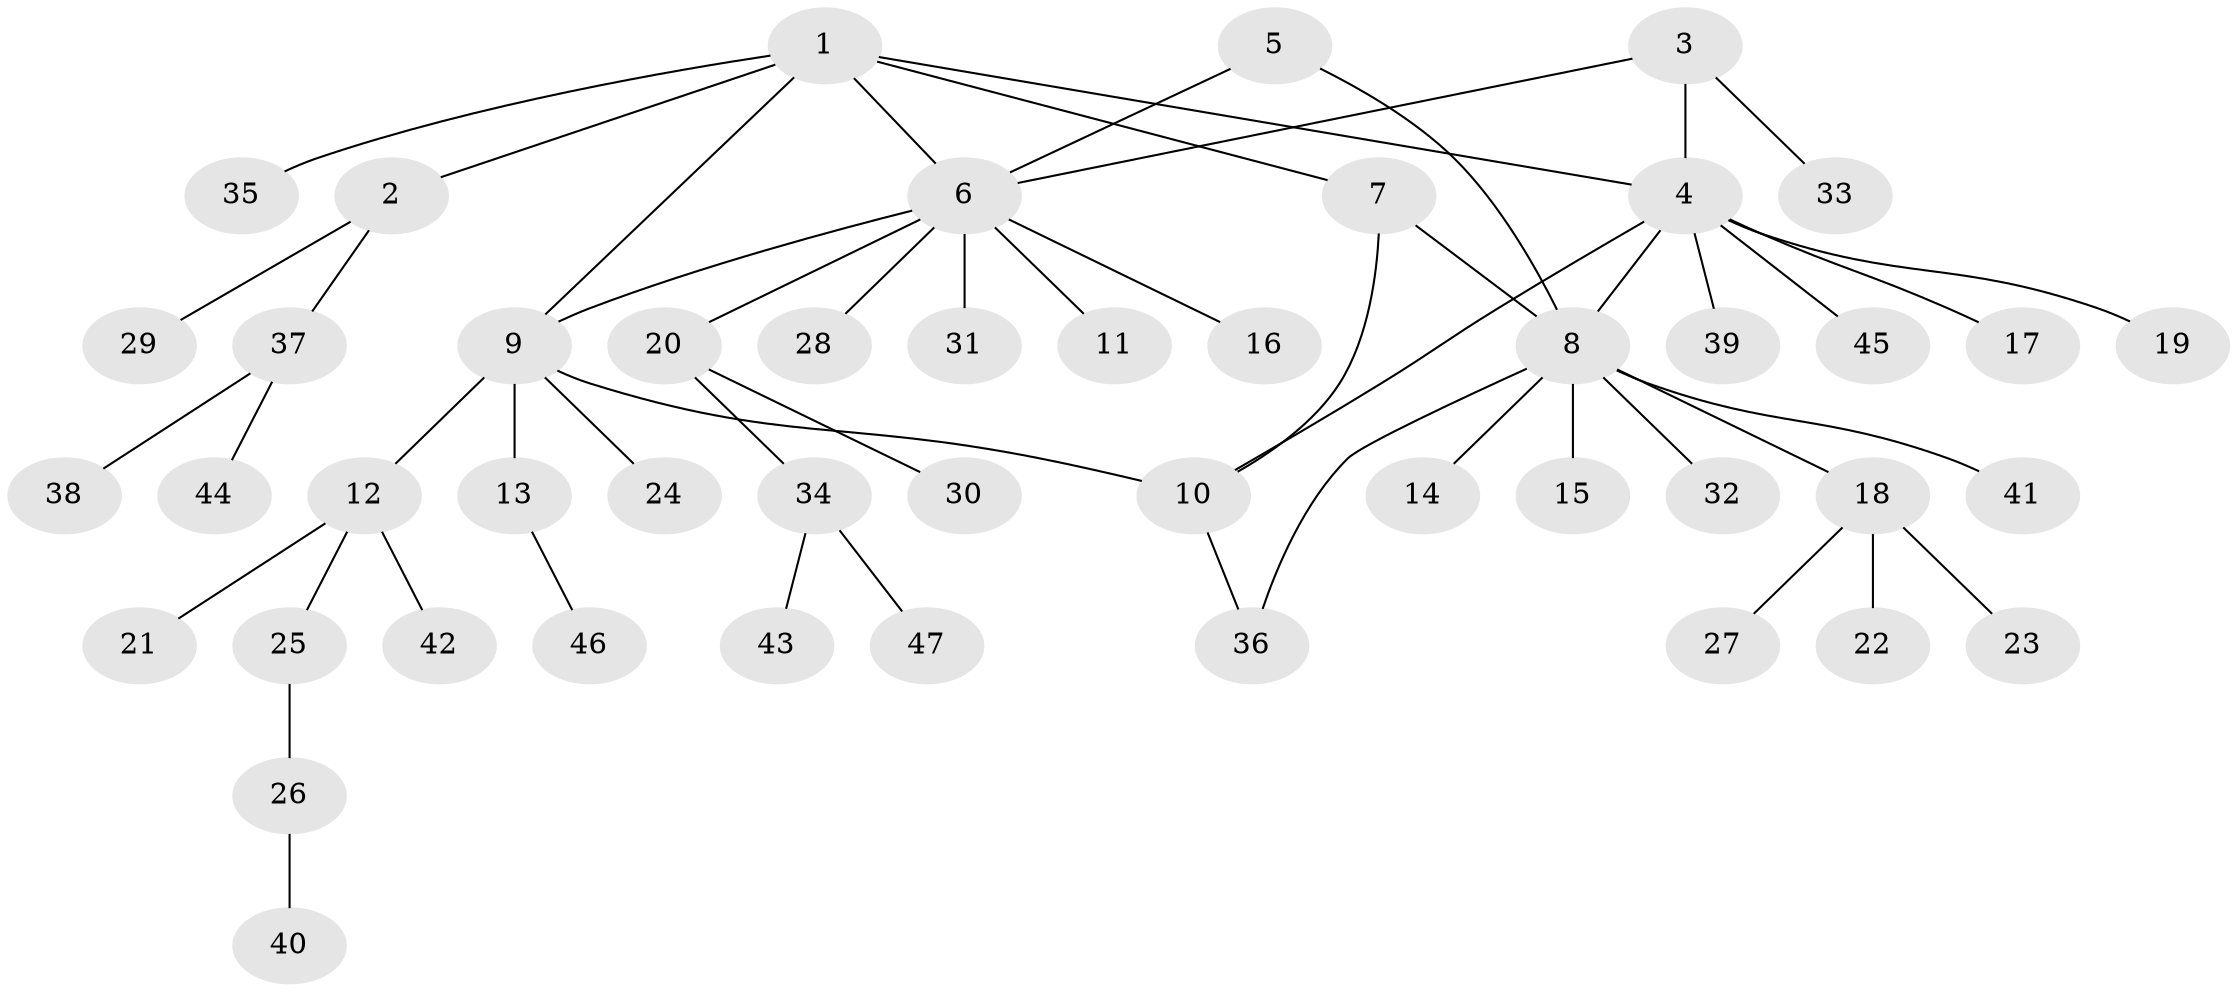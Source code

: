 // Generated by graph-tools (version 1.1) at 2025/02/03/09/25 03:02:46]
// undirected, 47 vertices, 53 edges
graph export_dot {
graph [start="1"]
  node [color=gray90,style=filled];
  1;
  2;
  3;
  4;
  5;
  6;
  7;
  8;
  9;
  10;
  11;
  12;
  13;
  14;
  15;
  16;
  17;
  18;
  19;
  20;
  21;
  22;
  23;
  24;
  25;
  26;
  27;
  28;
  29;
  30;
  31;
  32;
  33;
  34;
  35;
  36;
  37;
  38;
  39;
  40;
  41;
  42;
  43;
  44;
  45;
  46;
  47;
  1 -- 2;
  1 -- 4;
  1 -- 6;
  1 -- 7;
  1 -- 9;
  1 -- 35;
  2 -- 29;
  2 -- 37;
  3 -- 4;
  3 -- 6;
  3 -- 33;
  4 -- 8;
  4 -- 10;
  4 -- 17;
  4 -- 19;
  4 -- 39;
  4 -- 45;
  5 -- 6;
  5 -- 8;
  6 -- 9;
  6 -- 11;
  6 -- 16;
  6 -- 20;
  6 -- 28;
  6 -- 31;
  7 -- 8;
  7 -- 10;
  8 -- 14;
  8 -- 15;
  8 -- 18;
  8 -- 32;
  8 -- 36;
  8 -- 41;
  9 -- 10;
  9 -- 12;
  9 -- 13;
  9 -- 24;
  10 -- 36;
  12 -- 21;
  12 -- 25;
  12 -- 42;
  13 -- 46;
  18 -- 22;
  18 -- 23;
  18 -- 27;
  20 -- 30;
  20 -- 34;
  25 -- 26;
  26 -- 40;
  34 -- 43;
  34 -- 47;
  37 -- 38;
  37 -- 44;
}

